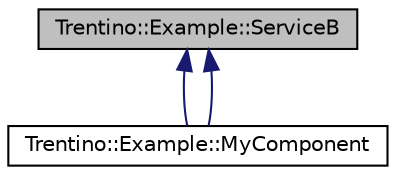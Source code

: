 digraph G
{
  edge [fontname="Helvetica",fontsize="10",labelfontname="Helvetica",labelfontsize="10"];
  node [fontname="Helvetica",fontsize="10",shape=record];
  Node1 [label="Trentino::Example::ServiceB",height=0.2,width=0.4,color="black", fillcolor="grey75", style="filled" fontcolor="black"];
  Node1 -> Node2 [dir="back",color="midnightblue",fontsize="10",style="solid",fontname="Helvetica"];
  Node2 [label="Trentino::Example::MyComponent",height=0.2,width=0.4,color="black", fillcolor="white", style="filled",URL="$class_trentino_1_1_example_1_1_my_component.html"];
  Node1 -> Node2 [dir="back",color="midnightblue",fontsize="10",style="solid",fontname="Helvetica"];
}
